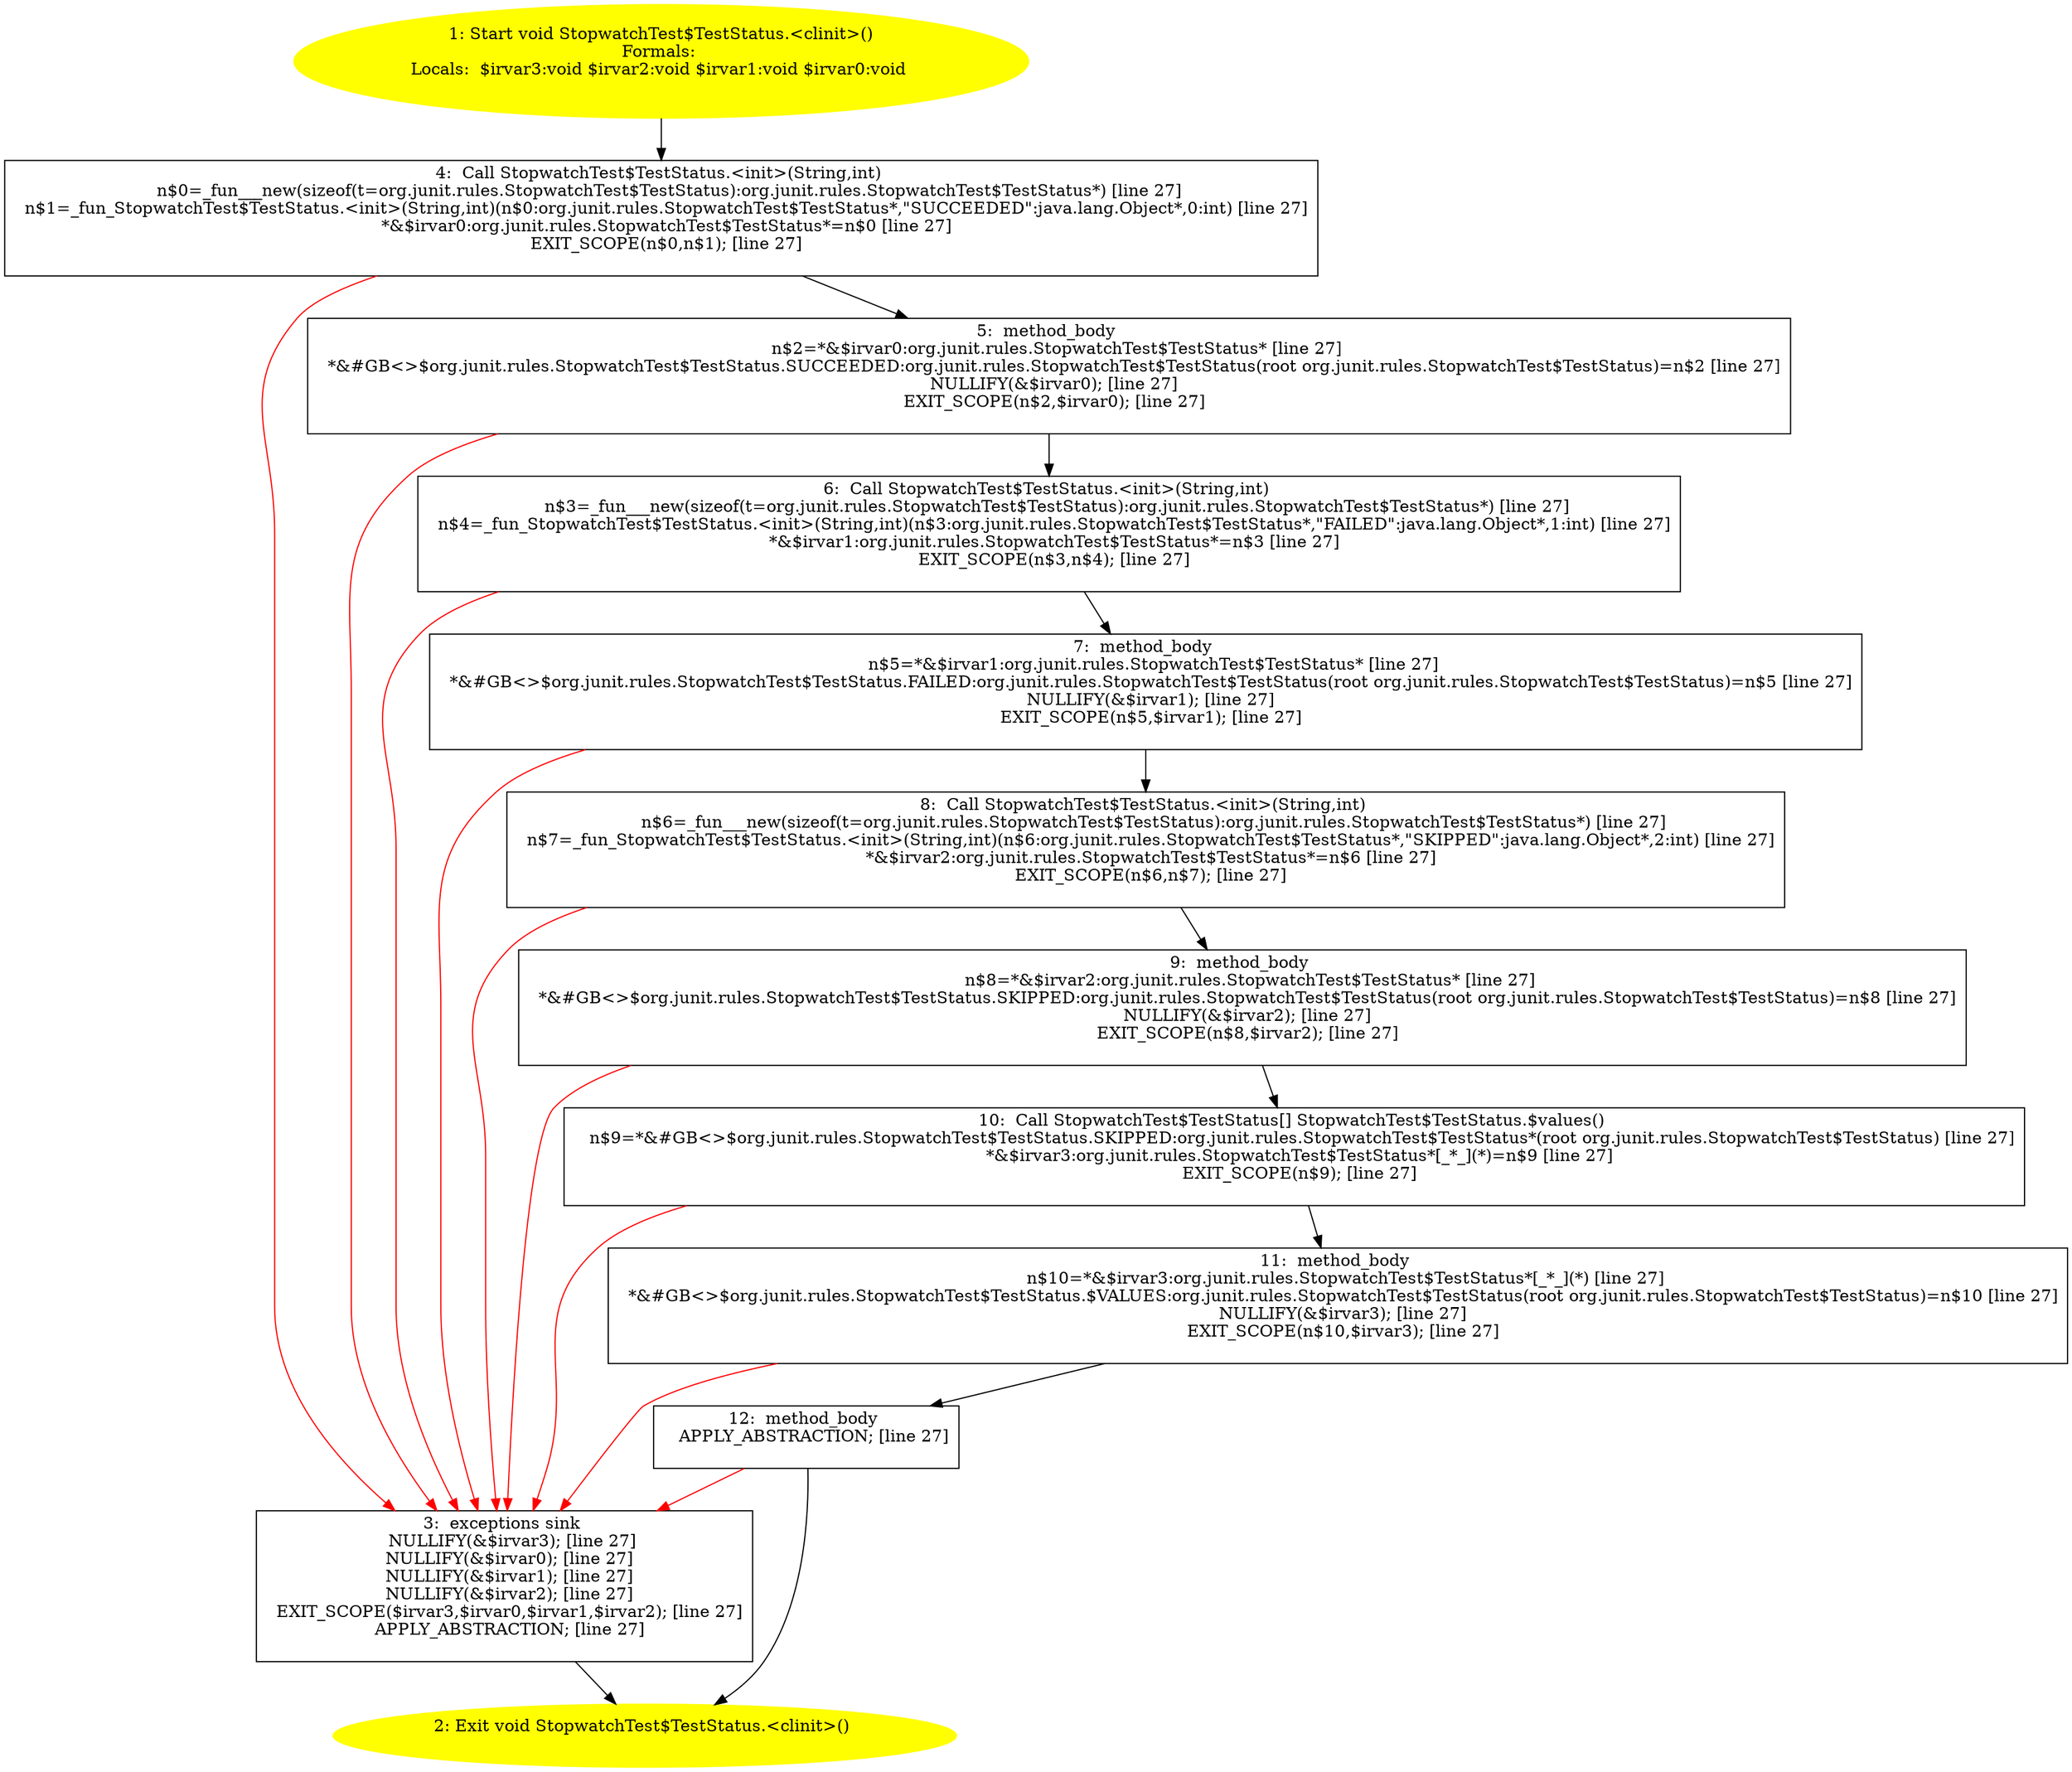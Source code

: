 /* @generated */
digraph cfg {
"org.junit.rules.StopwatchTest$TestStatus.<clinit>():void.e205b9b279554702294a412c92dbc050_1" [label="1: Start void StopwatchTest$TestStatus.<clinit>()\nFormals: \nLocals:  $irvar3:void $irvar2:void $irvar1:void $irvar0:void \n  " color=yellow style=filled]
	

	 "org.junit.rules.StopwatchTest$TestStatus.<clinit>():void.e205b9b279554702294a412c92dbc050_1" -> "org.junit.rules.StopwatchTest$TestStatus.<clinit>():void.e205b9b279554702294a412c92dbc050_4" ;
"org.junit.rules.StopwatchTest$TestStatus.<clinit>():void.e205b9b279554702294a412c92dbc050_2" [label="2: Exit void StopwatchTest$TestStatus.<clinit>() \n  " color=yellow style=filled]
	

"org.junit.rules.StopwatchTest$TestStatus.<clinit>():void.e205b9b279554702294a412c92dbc050_3" [label="3:  exceptions sink \n   NULLIFY(&$irvar3); [line 27]\n  NULLIFY(&$irvar0); [line 27]\n  NULLIFY(&$irvar1); [line 27]\n  NULLIFY(&$irvar2); [line 27]\n  EXIT_SCOPE($irvar3,$irvar0,$irvar1,$irvar2); [line 27]\n  APPLY_ABSTRACTION; [line 27]\n " shape="box"]
	

	 "org.junit.rules.StopwatchTest$TestStatus.<clinit>():void.e205b9b279554702294a412c92dbc050_3" -> "org.junit.rules.StopwatchTest$TestStatus.<clinit>():void.e205b9b279554702294a412c92dbc050_2" ;
"org.junit.rules.StopwatchTest$TestStatus.<clinit>():void.e205b9b279554702294a412c92dbc050_4" [label="4:  Call StopwatchTest$TestStatus.<init>(String,int) \n   n$0=_fun___new(sizeof(t=org.junit.rules.StopwatchTest$TestStatus):org.junit.rules.StopwatchTest$TestStatus*) [line 27]\n  n$1=_fun_StopwatchTest$TestStatus.<init>(String,int)(n$0:org.junit.rules.StopwatchTest$TestStatus*,\"SUCCEEDED\":java.lang.Object*,0:int) [line 27]\n  *&$irvar0:org.junit.rules.StopwatchTest$TestStatus*=n$0 [line 27]\n  EXIT_SCOPE(n$0,n$1); [line 27]\n " shape="box"]
	

	 "org.junit.rules.StopwatchTest$TestStatus.<clinit>():void.e205b9b279554702294a412c92dbc050_4" -> "org.junit.rules.StopwatchTest$TestStatus.<clinit>():void.e205b9b279554702294a412c92dbc050_5" ;
	 "org.junit.rules.StopwatchTest$TestStatus.<clinit>():void.e205b9b279554702294a412c92dbc050_4" -> "org.junit.rules.StopwatchTest$TestStatus.<clinit>():void.e205b9b279554702294a412c92dbc050_3" [color="red" ];
"org.junit.rules.StopwatchTest$TestStatus.<clinit>():void.e205b9b279554702294a412c92dbc050_5" [label="5:  method_body \n   n$2=*&$irvar0:org.junit.rules.StopwatchTest$TestStatus* [line 27]\n  *&#GB<>$org.junit.rules.StopwatchTest$TestStatus.SUCCEEDED:org.junit.rules.StopwatchTest$TestStatus(root org.junit.rules.StopwatchTest$TestStatus)=n$2 [line 27]\n  NULLIFY(&$irvar0); [line 27]\n  EXIT_SCOPE(n$2,$irvar0); [line 27]\n " shape="box"]
	

	 "org.junit.rules.StopwatchTest$TestStatus.<clinit>():void.e205b9b279554702294a412c92dbc050_5" -> "org.junit.rules.StopwatchTest$TestStatus.<clinit>():void.e205b9b279554702294a412c92dbc050_6" ;
	 "org.junit.rules.StopwatchTest$TestStatus.<clinit>():void.e205b9b279554702294a412c92dbc050_5" -> "org.junit.rules.StopwatchTest$TestStatus.<clinit>():void.e205b9b279554702294a412c92dbc050_3" [color="red" ];
"org.junit.rules.StopwatchTest$TestStatus.<clinit>():void.e205b9b279554702294a412c92dbc050_6" [label="6:  Call StopwatchTest$TestStatus.<init>(String,int) \n   n$3=_fun___new(sizeof(t=org.junit.rules.StopwatchTest$TestStatus):org.junit.rules.StopwatchTest$TestStatus*) [line 27]\n  n$4=_fun_StopwatchTest$TestStatus.<init>(String,int)(n$3:org.junit.rules.StopwatchTest$TestStatus*,\"FAILED\":java.lang.Object*,1:int) [line 27]\n  *&$irvar1:org.junit.rules.StopwatchTest$TestStatus*=n$3 [line 27]\n  EXIT_SCOPE(n$3,n$4); [line 27]\n " shape="box"]
	

	 "org.junit.rules.StopwatchTest$TestStatus.<clinit>():void.e205b9b279554702294a412c92dbc050_6" -> "org.junit.rules.StopwatchTest$TestStatus.<clinit>():void.e205b9b279554702294a412c92dbc050_7" ;
	 "org.junit.rules.StopwatchTest$TestStatus.<clinit>():void.e205b9b279554702294a412c92dbc050_6" -> "org.junit.rules.StopwatchTest$TestStatus.<clinit>():void.e205b9b279554702294a412c92dbc050_3" [color="red" ];
"org.junit.rules.StopwatchTest$TestStatus.<clinit>():void.e205b9b279554702294a412c92dbc050_7" [label="7:  method_body \n   n$5=*&$irvar1:org.junit.rules.StopwatchTest$TestStatus* [line 27]\n  *&#GB<>$org.junit.rules.StopwatchTest$TestStatus.FAILED:org.junit.rules.StopwatchTest$TestStatus(root org.junit.rules.StopwatchTest$TestStatus)=n$5 [line 27]\n  NULLIFY(&$irvar1); [line 27]\n  EXIT_SCOPE(n$5,$irvar1); [line 27]\n " shape="box"]
	

	 "org.junit.rules.StopwatchTest$TestStatus.<clinit>():void.e205b9b279554702294a412c92dbc050_7" -> "org.junit.rules.StopwatchTest$TestStatus.<clinit>():void.e205b9b279554702294a412c92dbc050_8" ;
	 "org.junit.rules.StopwatchTest$TestStatus.<clinit>():void.e205b9b279554702294a412c92dbc050_7" -> "org.junit.rules.StopwatchTest$TestStatus.<clinit>():void.e205b9b279554702294a412c92dbc050_3" [color="red" ];
"org.junit.rules.StopwatchTest$TestStatus.<clinit>():void.e205b9b279554702294a412c92dbc050_8" [label="8:  Call StopwatchTest$TestStatus.<init>(String,int) \n   n$6=_fun___new(sizeof(t=org.junit.rules.StopwatchTest$TestStatus):org.junit.rules.StopwatchTest$TestStatus*) [line 27]\n  n$7=_fun_StopwatchTest$TestStatus.<init>(String,int)(n$6:org.junit.rules.StopwatchTest$TestStatus*,\"SKIPPED\":java.lang.Object*,2:int) [line 27]\n  *&$irvar2:org.junit.rules.StopwatchTest$TestStatus*=n$6 [line 27]\n  EXIT_SCOPE(n$6,n$7); [line 27]\n " shape="box"]
	

	 "org.junit.rules.StopwatchTest$TestStatus.<clinit>():void.e205b9b279554702294a412c92dbc050_8" -> "org.junit.rules.StopwatchTest$TestStatus.<clinit>():void.e205b9b279554702294a412c92dbc050_9" ;
	 "org.junit.rules.StopwatchTest$TestStatus.<clinit>():void.e205b9b279554702294a412c92dbc050_8" -> "org.junit.rules.StopwatchTest$TestStatus.<clinit>():void.e205b9b279554702294a412c92dbc050_3" [color="red" ];
"org.junit.rules.StopwatchTest$TestStatus.<clinit>():void.e205b9b279554702294a412c92dbc050_9" [label="9:  method_body \n   n$8=*&$irvar2:org.junit.rules.StopwatchTest$TestStatus* [line 27]\n  *&#GB<>$org.junit.rules.StopwatchTest$TestStatus.SKIPPED:org.junit.rules.StopwatchTest$TestStatus(root org.junit.rules.StopwatchTest$TestStatus)=n$8 [line 27]\n  NULLIFY(&$irvar2); [line 27]\n  EXIT_SCOPE(n$8,$irvar2); [line 27]\n " shape="box"]
	

	 "org.junit.rules.StopwatchTest$TestStatus.<clinit>():void.e205b9b279554702294a412c92dbc050_9" -> "org.junit.rules.StopwatchTest$TestStatus.<clinit>():void.e205b9b279554702294a412c92dbc050_10" ;
	 "org.junit.rules.StopwatchTest$TestStatus.<clinit>():void.e205b9b279554702294a412c92dbc050_9" -> "org.junit.rules.StopwatchTest$TestStatus.<clinit>():void.e205b9b279554702294a412c92dbc050_3" [color="red" ];
"org.junit.rules.StopwatchTest$TestStatus.<clinit>():void.e205b9b279554702294a412c92dbc050_10" [label="10:  Call StopwatchTest$TestStatus[] StopwatchTest$TestStatus.$values() \n   n$9=*&#GB<>$org.junit.rules.StopwatchTest$TestStatus.SKIPPED:org.junit.rules.StopwatchTest$TestStatus*(root org.junit.rules.StopwatchTest$TestStatus) [line 27]\n  *&$irvar3:org.junit.rules.StopwatchTest$TestStatus*[_*_](*)=n$9 [line 27]\n  EXIT_SCOPE(n$9); [line 27]\n " shape="box"]
	

	 "org.junit.rules.StopwatchTest$TestStatus.<clinit>():void.e205b9b279554702294a412c92dbc050_10" -> "org.junit.rules.StopwatchTest$TestStatus.<clinit>():void.e205b9b279554702294a412c92dbc050_11" ;
	 "org.junit.rules.StopwatchTest$TestStatus.<clinit>():void.e205b9b279554702294a412c92dbc050_10" -> "org.junit.rules.StopwatchTest$TestStatus.<clinit>():void.e205b9b279554702294a412c92dbc050_3" [color="red" ];
"org.junit.rules.StopwatchTest$TestStatus.<clinit>():void.e205b9b279554702294a412c92dbc050_11" [label="11:  method_body \n   n$10=*&$irvar3:org.junit.rules.StopwatchTest$TestStatus*[_*_](*) [line 27]\n  *&#GB<>$org.junit.rules.StopwatchTest$TestStatus.$VALUES:org.junit.rules.StopwatchTest$TestStatus(root org.junit.rules.StopwatchTest$TestStatus)=n$10 [line 27]\n  NULLIFY(&$irvar3); [line 27]\n  EXIT_SCOPE(n$10,$irvar3); [line 27]\n " shape="box"]
	

	 "org.junit.rules.StopwatchTest$TestStatus.<clinit>():void.e205b9b279554702294a412c92dbc050_11" -> "org.junit.rules.StopwatchTest$TestStatus.<clinit>():void.e205b9b279554702294a412c92dbc050_12" ;
	 "org.junit.rules.StopwatchTest$TestStatus.<clinit>():void.e205b9b279554702294a412c92dbc050_11" -> "org.junit.rules.StopwatchTest$TestStatus.<clinit>():void.e205b9b279554702294a412c92dbc050_3" [color="red" ];
"org.junit.rules.StopwatchTest$TestStatus.<clinit>():void.e205b9b279554702294a412c92dbc050_12" [label="12:  method_body \n   APPLY_ABSTRACTION; [line 27]\n " shape="box"]
	

	 "org.junit.rules.StopwatchTest$TestStatus.<clinit>():void.e205b9b279554702294a412c92dbc050_12" -> "org.junit.rules.StopwatchTest$TestStatus.<clinit>():void.e205b9b279554702294a412c92dbc050_2" ;
	 "org.junit.rules.StopwatchTest$TestStatus.<clinit>():void.e205b9b279554702294a412c92dbc050_12" -> "org.junit.rules.StopwatchTest$TestStatus.<clinit>():void.e205b9b279554702294a412c92dbc050_3" [color="red" ];
}
